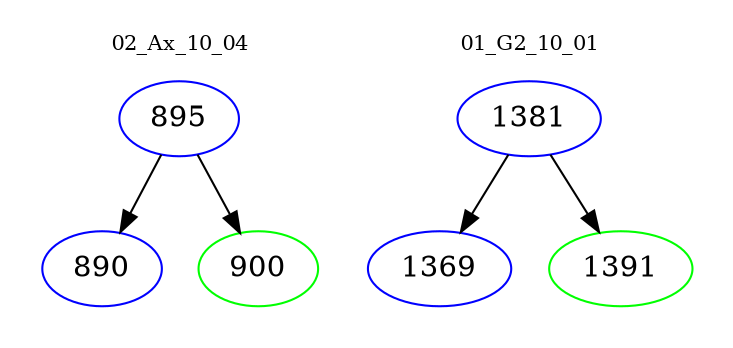 digraph{
subgraph cluster_0 {
color = white
label = "02_Ax_10_04";
fontsize=10;
T0_895 [label="895", color="blue"]
T0_895 -> T0_890 [color="black"]
T0_890 [label="890", color="blue"]
T0_895 -> T0_900 [color="black"]
T0_900 [label="900", color="green"]
}
subgraph cluster_1 {
color = white
label = "01_G2_10_01";
fontsize=10;
T1_1381 [label="1381", color="blue"]
T1_1381 -> T1_1369 [color="black"]
T1_1369 [label="1369", color="blue"]
T1_1381 -> T1_1391 [color="black"]
T1_1391 [label="1391", color="green"]
}
}

